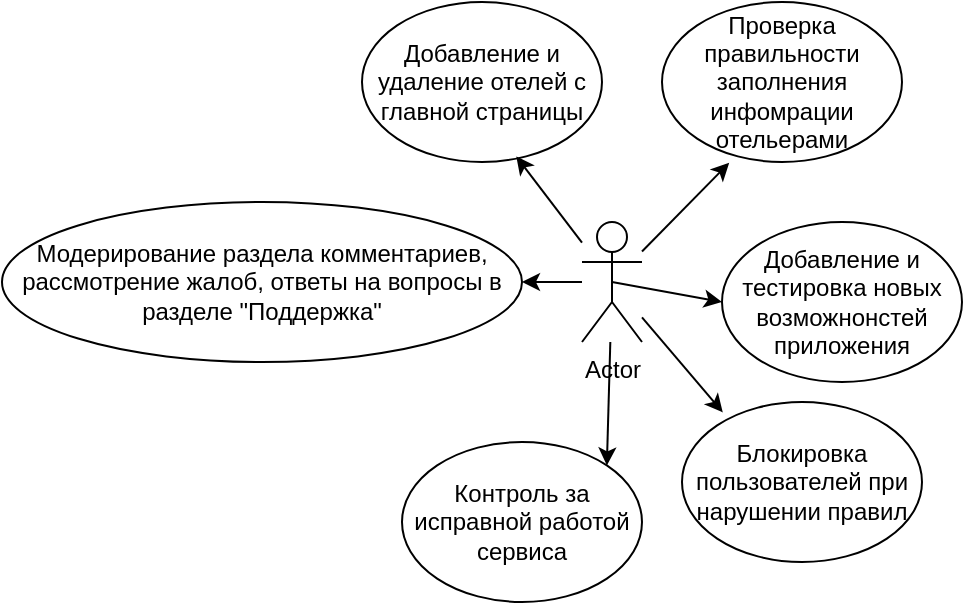 <mxfile version="22.1.15" type="device">
  <diagram name="Страница — 1" id="F7vgCloqMJHni-gncgjs">
    <mxGraphModel dx="1290" dy="522" grid="1" gridSize="10" guides="1" tooltips="1" connect="1" arrows="1" fold="1" page="1" pageScale="1" pageWidth="1600" pageHeight="900" math="0" shadow="0">
      <root>
        <mxCell id="0" />
        <mxCell id="1" parent="0" />
        <mxCell id="Xv0ZlLKX4Gklx7dNg7qq-1" value="Actor" style="shape=umlActor;verticalLabelPosition=bottom;verticalAlign=top;html=1;outlineConnect=0;" vertex="1" parent="1">
          <mxGeometry x="570" y="290" width="30" height="60" as="geometry" />
        </mxCell>
        <mxCell id="Xv0ZlLKX4Gklx7dNg7qq-2" value="Проверка правильности заполнения инфомрации отельерами" style="ellipse;whiteSpace=wrap;html=1;" vertex="1" parent="1">
          <mxGeometry x="610" y="180" width="120" height="80" as="geometry" />
        </mxCell>
        <mxCell id="Xv0ZlLKX4Gklx7dNg7qq-3" value="Добавление и удаление отелей с главной страницы" style="ellipse;whiteSpace=wrap;html=1;" vertex="1" parent="1">
          <mxGeometry x="460" y="180" width="120" height="80" as="geometry" />
        </mxCell>
        <mxCell id="Xv0ZlLKX4Gklx7dNg7qq-4" value="Добавление и тестировка новых возможнонстей приложения" style="ellipse;whiteSpace=wrap;html=1;" vertex="1" parent="1">
          <mxGeometry x="640" y="290" width="120" height="80" as="geometry" />
        </mxCell>
        <mxCell id="Xv0ZlLKX4Gklx7dNg7qq-5" value="Модерирование раздела комментариев, рассмотрение жалоб, ответы на вопросы в разделе &quot;Поддержка&quot;" style="ellipse;whiteSpace=wrap;html=1;" vertex="1" parent="1">
          <mxGeometry x="280" y="280" width="260" height="80" as="geometry" />
        </mxCell>
        <mxCell id="Xv0ZlLKX4Gklx7dNg7qq-6" value="Контроль за исправной работой сервиса" style="ellipse;whiteSpace=wrap;html=1;" vertex="1" parent="1">
          <mxGeometry x="480" y="400" width="120" height="80" as="geometry" />
        </mxCell>
        <mxCell id="Xv0ZlLKX4Gklx7dNg7qq-7" value="Блокировка пользователей при нарушении правил" style="ellipse;whiteSpace=wrap;html=1;" vertex="1" parent="1">
          <mxGeometry x="620" y="380" width="120" height="80" as="geometry" />
        </mxCell>
        <mxCell id="Xv0ZlLKX4Gklx7dNg7qq-10" value="" style="endArrow=classic;html=1;rounded=0;entryX=0.28;entryY=1.005;entryDx=0;entryDy=0;entryPerimeter=0;" edge="1" parent="1" source="Xv0ZlLKX4Gklx7dNg7qq-1" target="Xv0ZlLKX4Gklx7dNg7qq-2">
          <mxGeometry width="50" height="50" relative="1" as="geometry">
            <mxPoint x="630" y="300" as="sourcePoint" />
            <mxPoint x="680" y="250" as="targetPoint" />
          </mxGeometry>
        </mxCell>
        <mxCell id="Xv0ZlLKX4Gklx7dNg7qq-11" value="" style="endArrow=classic;html=1;rounded=0;entryX=0;entryY=0.5;entryDx=0;entryDy=0;exitX=0.5;exitY=0.5;exitDx=0;exitDy=0;exitPerimeter=0;" edge="1" parent="1" source="Xv0ZlLKX4Gklx7dNg7qq-1" target="Xv0ZlLKX4Gklx7dNg7qq-4">
          <mxGeometry width="50" height="50" relative="1" as="geometry">
            <mxPoint x="610" y="315" as="sourcePoint" />
            <mxPoint x="654" y="270" as="targetPoint" />
          </mxGeometry>
        </mxCell>
        <mxCell id="Xv0ZlLKX4Gklx7dNg7qq-12" value="" style="endArrow=classic;html=1;rounded=0;entryX=0.17;entryY=0.065;entryDx=0;entryDy=0;entryPerimeter=0;" edge="1" parent="1" source="Xv0ZlLKX4Gklx7dNg7qq-1" target="Xv0ZlLKX4Gklx7dNg7qq-7">
          <mxGeometry width="50" height="50" relative="1" as="geometry">
            <mxPoint x="595" y="330" as="sourcePoint" />
            <mxPoint x="650" y="340" as="targetPoint" />
          </mxGeometry>
        </mxCell>
        <mxCell id="Xv0ZlLKX4Gklx7dNg7qq-13" value="" style="endArrow=classic;html=1;rounded=0;entryX=1;entryY=0;entryDx=0;entryDy=0;" edge="1" parent="1" source="Xv0ZlLKX4Gklx7dNg7qq-1" target="Xv0ZlLKX4Gklx7dNg7qq-6">
          <mxGeometry width="50" height="50" relative="1" as="geometry">
            <mxPoint x="605" y="340" as="sourcePoint" />
            <mxPoint x="660" y="350" as="targetPoint" />
          </mxGeometry>
        </mxCell>
        <mxCell id="Xv0ZlLKX4Gklx7dNg7qq-14" value="" style="endArrow=classic;html=1;rounded=0;" edge="1" parent="1" source="Xv0ZlLKX4Gklx7dNg7qq-1" target="Xv0ZlLKX4Gklx7dNg7qq-5">
          <mxGeometry width="50" height="50" relative="1" as="geometry">
            <mxPoint x="615" y="350" as="sourcePoint" />
            <mxPoint x="670" y="360" as="targetPoint" />
          </mxGeometry>
        </mxCell>
        <mxCell id="Xv0ZlLKX4Gklx7dNg7qq-15" value="" style="endArrow=classic;html=1;rounded=0;entryX=0.643;entryY=0.965;entryDx=0;entryDy=0;entryPerimeter=0;" edge="1" parent="1" source="Xv0ZlLKX4Gklx7dNg7qq-1" target="Xv0ZlLKX4Gklx7dNg7qq-3">
          <mxGeometry width="50" height="50" relative="1" as="geometry">
            <mxPoint x="625" y="360" as="sourcePoint" />
            <mxPoint x="680" y="370" as="targetPoint" />
          </mxGeometry>
        </mxCell>
      </root>
    </mxGraphModel>
  </diagram>
</mxfile>
